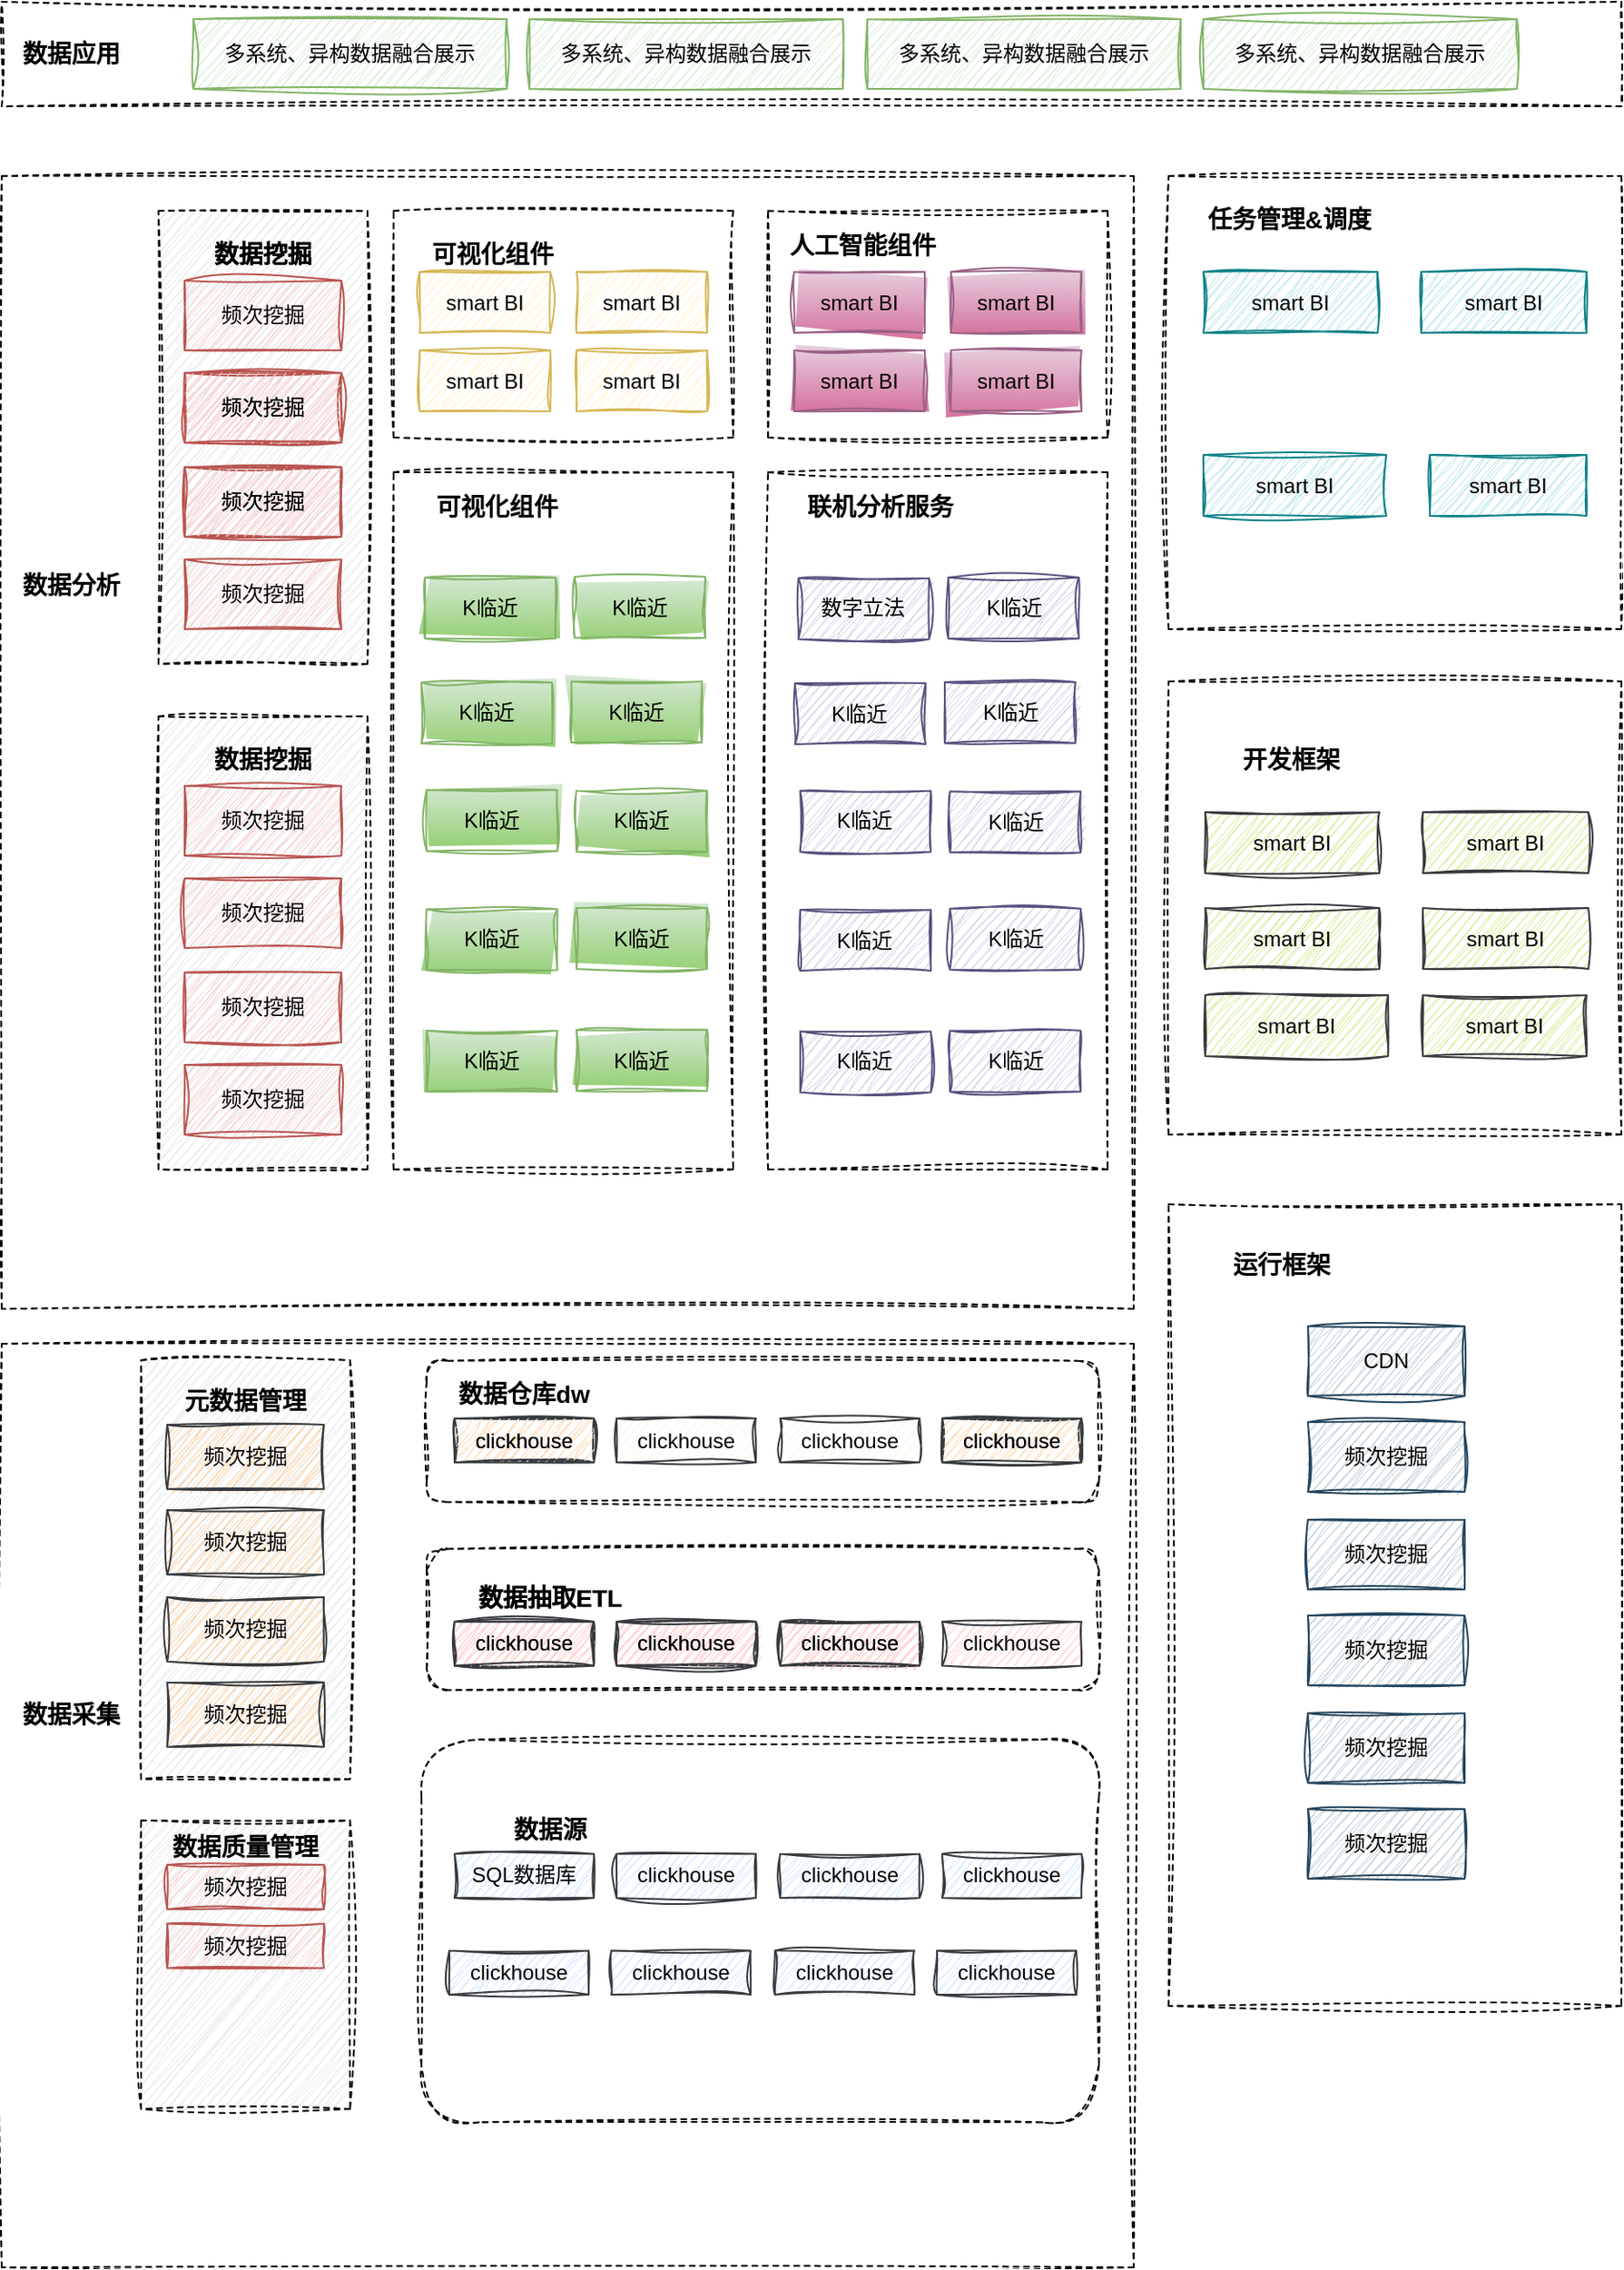 <mxfile version="21.0.10" type="github"><diagram name="第 1 页" id="0nLptGUQ3G4DLpS3KGBU"><mxGraphModel dx="1687" dy="939" grid="1" gridSize="10" guides="1" tooltips="1" connect="1" arrows="1" fold="1" page="1" pageScale="1" pageWidth="2500" pageHeight="1600" math="0" shadow="0"><root><mxCell id="0"/><mxCell id="1" parent="0"/><mxCell id="zA3V_fpX24bY4qq1igEX-35" value="" style="whiteSpace=wrap;html=1;aspect=fixed;dashed=1;container=1;sketch=1;curveFitting=1;jiggle=2;movable=1;resizable=1;rotatable=1;deletable=1;editable=1;locked=0;connectable=1;" vertex="1" parent="1"><mxGeometry x="890" y="480" width="260" height="260" as="geometry"/></mxCell><mxCell id="zA3V_fpX24bY4qq1igEX-409" value="smart BI" style="rounded=0;whiteSpace=wrap;html=1;fillColor=#cdeb8b;strokeColor=#36393d;sketch=1;curveFitting=1;jiggle=2;movable=1;resizable=1;rotatable=1;deletable=1;editable=1;locked=0;connectable=1;" vertex="1" parent="zA3V_fpX24bY4qq1igEX-35"><mxGeometry x="21.03" y="75" width="100" height="35" as="geometry"/></mxCell><mxCell id="zA3V_fpX24bY4qq1igEX-410" value="smart BI" style="rounded=0;whiteSpace=wrap;html=1;fillColor=#cdeb8b;strokeColor=#36393d;sketch=1;curveFitting=1;jiggle=2;movable=1;resizable=1;rotatable=1;deletable=1;editable=1;locked=0;connectable=1;" vertex="1" parent="zA3V_fpX24bY4qq1igEX-35"><mxGeometry x="21.03" y="180" width="105" height="35" as="geometry"/></mxCell><mxCell id="zA3V_fpX24bY4qq1igEX-411" value="smart BI" style="rounded=0;whiteSpace=wrap;html=1;fillColor=#cdeb8b;strokeColor=#36393d;sketch=1;curveFitting=1;jiggle=2;movable=1;resizable=1;rotatable=1;deletable=1;editable=1;locked=0;connectable=1;" vertex="1" parent="zA3V_fpX24bY4qq1igEX-35"><mxGeometry x="146.03" y="180" width="93.97" height="35" as="geometry"/></mxCell><mxCell id="zA3V_fpX24bY4qq1igEX-412" value="smart BI" style="rounded=0;whiteSpace=wrap;html=1;fillColor=#cdeb8b;strokeColor=#36393d;sketch=1;curveFitting=1;jiggle=2;movable=1;resizable=1;rotatable=1;deletable=1;editable=1;locked=0;connectable=1;" vertex="1" parent="zA3V_fpX24bY4qq1igEX-35"><mxGeometry x="146.03" y="75" width="95" height="35" as="geometry"/></mxCell><mxCell id="zA3V_fpX24bY4qq1igEX-413" value="&lt;font style=&quot;font-size: 14px;&quot;&gt;&lt;b&gt;开发框架&lt;br&gt;&lt;/b&gt;&lt;/font&gt;" style="text;html=1;strokeColor=none;fillColor=none;align=center;verticalAlign=middle;whiteSpace=wrap;rounded=0;sketch=1;curveFitting=1;jiggle=2;movable=1;resizable=1;rotatable=1;deletable=1;editable=1;locked=0;connectable=1;" vertex="1" parent="zA3V_fpX24bY4qq1igEX-35"><mxGeometry x="20" y="30" width="101.03" height="30" as="geometry"/></mxCell><mxCell id="zA3V_fpX24bY4qq1igEX-414" value="smart BI" style="rounded=0;whiteSpace=wrap;html=1;fillColor=#cdeb8b;strokeColor=#36393d;sketch=1;curveFitting=1;jiggle=2;movable=1;resizable=1;rotatable=1;deletable=1;editable=1;locked=0;connectable=1;" vertex="1" parent="zA3V_fpX24bY4qq1igEX-35"><mxGeometry x="21.03" y="130" width="100" height="35" as="geometry"/></mxCell><mxCell id="zA3V_fpX24bY4qq1igEX-415" value="smart BI" style="rounded=0;whiteSpace=wrap;html=1;fillColor=#cdeb8b;strokeColor=#36393d;sketch=1;curveFitting=1;jiggle=2;movable=1;resizable=1;rotatable=1;deletable=1;editable=1;locked=0;connectable=1;" vertex="1" parent="zA3V_fpX24bY4qq1igEX-35"><mxGeometry x="146.03" y="130" width="95" height="35" as="geometry"/></mxCell><mxCell id="zA3V_fpX24bY4qq1igEX-36" value="" style="rounded=0;whiteSpace=wrap;html=1;dashed=1;container=1;sketch=1;curveFitting=1;jiggle=2;movable=1;resizable=1;rotatable=1;deletable=1;editable=1;locked=0;connectable=1;" vertex="1" parent="1"><mxGeometry x="890" y="780" width="260" height="460" as="geometry"/></mxCell><mxCell id="zA3V_fpX24bY4qq1igEX-483" value="&lt;font style=&quot;font-size: 14px;&quot;&gt;&lt;b&gt;运行框架&lt;br&gt;&lt;/b&gt;&lt;/font&gt;" style="text;html=1;strokeColor=none;fillColor=none;align=center;verticalAlign=middle;whiteSpace=wrap;rounded=0;sketch=1;curveFitting=1;jiggle=2;movable=1;resizable=1;rotatable=1;deletable=1;editable=1;locked=0;connectable=1;" vertex="1" parent="zA3V_fpX24bY4qq1igEX-36"><mxGeometry x="35" y="20" width="60" height="30" as="geometry"/></mxCell><mxCell id="zA3V_fpX24bY4qq1igEX-482" value="频次挖掘" style="rounded=0;whiteSpace=wrap;html=1;fillColor=#bac8d3;strokeColor=#23445d;imageAlign=center;sketch=1;curveFitting=1;jiggle=2;movable=1;resizable=1;rotatable=1;deletable=1;editable=1;locked=0;connectable=1;" vertex="1" parent="zA3V_fpX24bY4qq1igEX-36"><mxGeometry x="80" y="236" width="90" height="40" as="geometry"/></mxCell><mxCell id="zA3V_fpX24bY4qq1igEX-484" value="频次挖掘" style="rounded=0;whiteSpace=wrap;html=1;fillColor=#bac8d3;strokeColor=#23445d;imageAlign=center;sketch=1;curveFitting=1;jiggle=2;movable=1;resizable=1;rotatable=1;deletable=1;editable=1;locked=0;connectable=1;" vertex="1" parent="zA3V_fpX24bY4qq1igEX-36"><mxGeometry x="80" y="292" width="90" height="40" as="geometry"/></mxCell><mxCell id="zA3V_fpX24bY4qq1igEX-485" value="频次挖掘" style="rounded=0;whiteSpace=wrap;html=1;fillColor=#bac8d3;strokeColor=#23445d;imageAlign=center;sketch=1;curveFitting=1;jiggle=2;movable=1;resizable=1;rotatable=1;deletable=1;editable=1;locked=0;connectable=1;" vertex="1" parent="zA3V_fpX24bY4qq1igEX-36"><mxGeometry x="80" y="347" width="90" height="40" as="geometry"/></mxCell><mxCell id="zA3V_fpX24bY4qq1igEX-486" value="CDN" style="rounded=0;whiteSpace=wrap;html=1;fillColor=#bac8d3;strokeColor=#23445d;imageAlign=center;sketch=1;curveFitting=1;jiggle=2;movable=1;resizable=1;rotatable=1;deletable=1;editable=1;locked=0;connectable=1;" vertex="1" parent="zA3V_fpX24bY4qq1igEX-36"><mxGeometry x="80" y="70" width="90" height="40" as="geometry"/></mxCell><mxCell id="zA3V_fpX24bY4qq1igEX-487" value="频次挖掘" style="rounded=0;whiteSpace=wrap;html=1;fillColor=#bac8d3;strokeColor=#23445d;imageAlign=center;sketch=1;curveFitting=1;jiggle=2;movable=1;resizable=1;rotatable=1;deletable=1;editable=1;locked=0;connectable=1;" vertex="1" parent="zA3V_fpX24bY4qq1igEX-36"><mxGeometry x="80" y="125" width="90" height="40" as="geometry"/></mxCell><mxCell id="zA3V_fpX24bY4qq1igEX-488" value="频次挖掘" style="rounded=0;whiteSpace=wrap;html=1;fillColor=#bac8d3;strokeColor=#23445d;imageAlign=center;sketch=1;curveFitting=1;jiggle=2;movable=1;resizable=1;rotatable=1;deletable=1;editable=1;locked=0;connectable=1;" vertex="1" parent="zA3V_fpX24bY4qq1igEX-36"><mxGeometry x="80" y="181" width="90" height="40" as="geometry"/></mxCell><mxCell id="zA3V_fpX24bY4qq1igEX-38" value="" style="rounded=0;whiteSpace=wrap;html=1;dashed=1;container=1;sketch=1;curveFitting=1;jiggle=2;movable=1;resizable=1;rotatable=1;deletable=1;editable=1;locked=0;connectable=1;" vertex="1" parent="1"><mxGeometry x="220" y="860" width="650" height="530" as="geometry"/></mxCell><mxCell id="zA3V_fpX24bY4qq1igEX-416" value="&lt;font style=&quot;font-size: 14px;&quot;&gt;&lt;b&gt;数据采集&lt;/b&gt;&lt;/font&gt;" style="text;html=1;strokeColor=none;fillColor=none;align=center;verticalAlign=middle;whiteSpace=wrap;rounded=0;sketch=1;curveFitting=1;jiggle=2;movable=1;resizable=1;rotatable=1;deletable=1;editable=1;locked=0;connectable=1;" vertex="1" parent="zA3V_fpX24bY4qq1igEX-38"><mxGeometry x="10" y="198.75" width="60" height="28.393" as="geometry"/></mxCell><mxCell id="zA3V_fpX24bY4qq1igEX-417" value="" style="group;dashed=1;fillColor=#E6E6E6;strokeColor=default;sketch=1;curveFitting=1;jiggle=2;movable=1;resizable=1;rotatable=1;deletable=1;editable=1;locked=0;connectable=1;" vertex="1" connectable="0" parent="zA3V_fpX24bY4qq1igEX-38"><mxGeometry x="80" y="9.464" width="120" height="240.393" as="geometry"/></mxCell><mxCell id="zA3V_fpX24bY4qq1igEX-418" value="&lt;font style=&quot;font-size: 14px;&quot;&gt;&lt;b&gt;元数据管理&lt;br&gt;&lt;/b&gt;&lt;/font&gt;" style="text;html=1;strokeColor=none;fillColor=none;align=center;verticalAlign=middle;whiteSpace=wrap;rounded=0;sketch=1;curveFitting=1;jiggle=2;movable=1;resizable=1;rotatable=1;deletable=1;editable=1;locked=0;connectable=1;" vertex="1" parent="zA3V_fpX24bY4qq1igEX-417"><mxGeometry x="20" y="9.252" width="80" height="27.734" as="geometry"/></mxCell><mxCell id="zA3V_fpX24bY4qq1igEX-419" value="频次挖掘" style="rounded=0;whiteSpace=wrap;html=1;fillColor=#ffcc99;strokeColor=#36393d;sketch=1;curveFitting=1;jiggle=2;movable=1;resizable=1;rotatable=1;deletable=1;editable=1;locked=0;connectable=1;" vertex="1" parent="zA3V_fpX24bY4qq1igEX-417"><mxGeometry x="15" y="36.984" width="90" height="36.984" as="geometry"/></mxCell><mxCell id="zA3V_fpX24bY4qq1igEX-420" value="频次挖掘" style="rounded=0;whiteSpace=wrap;html=1;fillColor=#ffcc99;strokeColor=#36393d;sketch=1;curveFitting=1;jiggle=2;movable=1;resizable=1;rotatable=1;deletable=1;editable=1;locked=0;connectable=1;" vertex="1" parent="zA3V_fpX24bY4qq1igEX-417"><mxGeometry x="15" y="135.914" width="90" height="36.984" as="geometry"/></mxCell><mxCell id="zA3V_fpX24bY4qq1igEX-421" value="频次挖掘" style="rounded=0;whiteSpace=wrap;html=1;fillColor=#ffcc99;strokeColor=#36393d;sketch=1;curveFitting=1;jiggle=2;movable=1;resizable=1;rotatable=1;deletable=1;editable=1;locked=0;connectable=1;" vertex="1" parent="zA3V_fpX24bY4qq1igEX-417"><mxGeometry x="15" y="85.987" width="90" height="36.984" as="geometry"/></mxCell><mxCell id="zA3V_fpX24bY4qq1igEX-422" value="频次挖掘" style="rounded=0;whiteSpace=wrap;html=1;fillColor=#ffcc99;strokeColor=#36393d;sketch=1;curveFitting=1;jiggle=2;movable=1;resizable=1;rotatable=1;deletable=1;editable=1;locked=0;connectable=1;" vertex="1" parent="zA3V_fpX24bY4qq1igEX-417"><mxGeometry x="15" y="184.918" width="90" height="36.984" as="geometry"/></mxCell><mxCell id="zA3V_fpX24bY4qq1igEX-423" value="" style="group;dashed=1;fillColor=#E6E6E6;strokeColor=default;sketch=1;curveFitting=1;jiggle=2;movable=1;resizable=1;rotatable=1;deletable=1;editable=1;locked=0;connectable=1;" vertex="1" connectable="0" parent="zA3V_fpX24bY4qq1igEX-38"><mxGeometry x="80" y="273.548" width="120" height="165.595" as="geometry"/></mxCell><mxCell id="zA3V_fpX24bY4qq1igEX-424" value="&lt;font style=&quot;font-size: 14px;&quot;&gt;&lt;b&gt;数据质量管理&lt;br&gt;&lt;/b&gt;&lt;/font&gt;" style="text;html=1;strokeColor=none;fillColor=none;align=center;verticalAlign=middle;whiteSpace=wrap;rounded=0;sketch=1;curveFitting=1;jiggle=2;movable=1;resizable=1;rotatable=1;deletable=1;editable=1;locked=0;connectable=1;" vertex="1" parent="zA3V_fpX24bY4qq1igEX-423"><mxGeometry x="15" y="6.369" width="90" height="19.107" as="geometry"/></mxCell><mxCell id="zA3V_fpX24bY4qq1igEX-425" value="频次挖掘" style="rounded=0;whiteSpace=wrap;html=1;fillColor=#f8cecc;strokeColor=#b85450;sketch=1;curveFitting=1;jiggle=2;movable=1;resizable=1;rotatable=1;deletable=1;editable=1;locked=0;connectable=1;" vertex="1" parent="zA3V_fpX24bY4qq1igEX-423"><mxGeometry x="15" y="25.476" width="90" height="25.476" as="geometry"/></mxCell><mxCell id="zA3V_fpX24bY4qq1igEX-427" value="频次挖掘" style="rounded=0;whiteSpace=wrap;html=1;fillColor=#f8cecc;strokeColor=#b85450;sketch=1;curveFitting=1;jiggle=2;movable=1;resizable=1;rotatable=1;deletable=1;editable=1;locked=0;connectable=1;" vertex="1" parent="zA3V_fpX24bY4qq1igEX-423"><mxGeometry x="15" y="59.232" width="90" height="25.476" as="geometry"/></mxCell><mxCell id="zA3V_fpX24bY4qq1igEX-429" value="" style="rounded=1;whiteSpace=wrap;html=1;dashed=1;sketch=1;curveFitting=1;jiggle=2;movable=1;resizable=1;rotatable=1;deletable=1;editable=1;locked=0;connectable=1;" vertex="1" parent="zA3V_fpX24bY4qq1igEX-38"><mxGeometry x="244" y="9.843" width="386" height="81.014" as="geometry"/></mxCell><mxCell id="zA3V_fpX24bY4qq1igEX-450" value="&lt;font style=&quot;font-size: 14px;&quot;&gt;&lt;b&gt;数据仓库dw&lt;br&gt;&lt;/b&gt;&lt;/font&gt;" style="text;html=1;strokeColor=none;fillColor=none;align=center;verticalAlign=middle;whiteSpace=wrap;rounded=0;sketch=1;curveFitting=1;jiggle=2;movable=1;resizable=1;rotatable=1;deletable=1;editable=1;locked=0;connectable=1;" vertex="1" parent="zA3V_fpX24bY4qq1igEX-38"><mxGeometry x="260" y="15.143" width="80" height="27.734" as="geometry"/></mxCell><mxCell id="zA3V_fpX24bY4qq1igEX-451" value="clickhouse" style="rounded=0;whiteSpace=wrap;html=1;fillColor=#ffcc99;strokeColor=#36393d;sketch=1;curveFitting=1;jiggle=2;movable=1;resizable=1;rotatable=1;deletable=1;editable=1;locked=0;connectable=1;" vertex="1" parent="zA3V_fpX24bY4qq1igEX-38"><mxGeometry x="260" y="42.877" width="80" height="25.266" as="geometry"/></mxCell><mxCell id="zA3V_fpX24bY4qq1igEX-454" value="clickhouse" style="rounded=0;whiteSpace=wrap;html=1;fillColor=#f9f7ed;strokeColor=#36393d;sketch=1;curveFitting=1;jiggle=2;movable=1;resizable=1;rotatable=1;deletable=1;editable=1;locked=0;connectable=1;" vertex="1" parent="zA3V_fpX24bY4qq1igEX-38"><mxGeometry x="353" y="42.877" width="80" height="25.266" as="geometry"/></mxCell><mxCell id="zA3V_fpX24bY4qq1igEX-455" value="clickhouse" style="rounded=0;whiteSpace=wrap;html=1;fillColor=#f9f7ed;strokeColor=#36393d;sketch=1;curveFitting=1;jiggle=2;movable=1;resizable=1;rotatable=1;deletable=1;editable=1;locked=0;connectable=1;" vertex="1" parent="zA3V_fpX24bY4qq1igEX-38"><mxGeometry x="447" y="42.877" width="80" height="25.266" as="geometry"/></mxCell><mxCell id="zA3V_fpX24bY4qq1igEX-456" value="clickhouse" style="rounded=0;whiteSpace=wrap;html=1;fillColor=#ffcc99;strokeColor=#36393d;sketch=1;curveFitting=1;jiggle=2;movable=1;resizable=1;rotatable=1;deletable=1;editable=1;locked=0;connectable=1;" vertex="1" parent="zA3V_fpX24bY4qq1igEX-38"><mxGeometry x="540" y="42.877" width="80" height="25.266" as="geometry"/></mxCell><mxCell id="zA3V_fpX24bY4qq1igEX-457" value="clickhouse" style="rounded=0;whiteSpace=wrap;html=1;fillColor=#f9f7ed;strokeColor=#36393d;sketch=1;curveFitting=1;jiggle=2;movable=1;resizable=1;rotatable=1;deletable=1;editable=1;locked=0;connectable=1;" vertex="1" parent="zA3V_fpX24bY4qq1igEX-38"><mxGeometry x="540" y="42.877" width="80" height="25.266" as="geometry"/></mxCell><mxCell id="zA3V_fpX24bY4qq1igEX-458" value="clickhouse" style="rounded=0;whiteSpace=wrap;html=1;fillColor=#f9f7ed;strokeColor=#36393d;sketch=1;curveFitting=1;jiggle=2;movable=1;resizable=1;rotatable=1;deletable=1;editable=1;locked=0;connectable=1;" vertex="1" parent="zA3V_fpX24bY4qq1igEX-38"><mxGeometry x="260" y="42.877" width="80" height="25.266" as="geometry"/></mxCell><mxCell id="zA3V_fpX24bY4qq1igEX-459" value="" style="rounded=1;whiteSpace=wrap;html=1;dashed=1;sketch=1;curveFitting=1;jiggle=2;movable=1;resizable=1;rotatable=1;deletable=1;editable=1;locked=0;connectable=1;" vertex="1" parent="zA3V_fpX24bY4qq1igEX-38"><mxGeometry x="244" y="117.736" width="386" height="81.014" as="geometry"/></mxCell><mxCell id="zA3V_fpX24bY4qq1igEX-460" value="&lt;font style=&quot;font-size: 14px;&quot;&gt;&lt;b&gt;数据抽取ETL&lt;br&gt;&lt;/b&gt;&lt;/font&gt;" style="text;html=1;strokeColor=none;fillColor=none;align=center;verticalAlign=middle;whiteSpace=wrap;rounded=0;sketch=1;curveFitting=1;jiggle=2;movable=1;resizable=1;rotatable=1;deletable=1;editable=1;locked=0;connectable=1;" vertex="1" parent="zA3V_fpX24bY4qq1igEX-38"><mxGeometry x="260" y="131.743" width="110" height="27.734" as="geometry"/></mxCell><mxCell id="zA3V_fpX24bY4qq1igEX-461" value="clickhouse" style="rounded=0;whiteSpace=wrap;html=1;fillColor=#ffcccc;strokeColor=#36393d;sketch=1;curveFitting=1;jiggle=2;movable=1;resizable=1;rotatable=1;deletable=1;editable=1;locked=0;connectable=1;" vertex="1" parent="zA3V_fpX24bY4qq1igEX-38"><mxGeometry x="353" y="159.477" width="80" height="25.266" as="geometry"/></mxCell><mxCell id="zA3V_fpX24bY4qq1igEX-462" value="clickhouse" style="rounded=0;whiteSpace=wrap;html=1;fillColor=#ffcccc;strokeColor=#36393d;sketch=1;curveFitting=1;jiggle=2;movable=1;resizable=1;rotatable=1;deletable=1;editable=1;locked=0;connectable=1;" vertex="1" parent="zA3V_fpX24bY4qq1igEX-38"><mxGeometry x="260" y="159.477" width="80" height="25.266" as="geometry"/></mxCell><mxCell id="zA3V_fpX24bY4qq1igEX-463" value="clickhouse" style="rounded=0;whiteSpace=wrap;html=1;fillColor=#ffcccc;strokeColor=#36393d;sketch=1;curveFitting=1;jiggle=2;movable=1;resizable=1;rotatable=1;deletable=1;editable=1;locked=0;connectable=1;" vertex="1" parent="zA3V_fpX24bY4qq1igEX-38"><mxGeometry x="447" y="159.477" width="80" height="25.266" as="geometry"/></mxCell><mxCell id="zA3V_fpX24bY4qq1igEX-464" value="clickhouse" style="rounded=0;whiteSpace=wrap;html=1;fillColor=#ffcccc;strokeColor=#36393d;sketch=1;curveFitting=1;jiggle=2;movable=1;resizable=1;rotatable=1;deletable=1;editable=1;locked=0;connectable=1;" vertex="1" parent="zA3V_fpX24bY4qq1igEX-38"><mxGeometry x="540" y="159.477" width="80" height="25.266" as="geometry"/></mxCell><mxCell id="zA3V_fpX24bY4qq1igEX-465" value="" style="rounded=1;whiteSpace=wrap;html=1;dashed=1;sketch=1;curveFitting=1;jiggle=2;movable=1;resizable=1;rotatable=1;deletable=1;editable=1;locked=0;connectable=1;" vertex="1" parent="zA3V_fpX24bY4qq1igEX-38"><mxGeometry x="241" y="227.143" width="389" height="219.571" as="geometry"/></mxCell><mxCell id="zA3V_fpX24bY4qq1igEX-466" value="&lt;font style=&quot;font-size: 14px;&quot;&gt;&lt;b&gt;数据抽取ETL&lt;br&gt;&lt;/b&gt;&lt;/font&gt;" style="text;html=1;strokeColor=none;fillColor=none;align=center;verticalAlign=middle;whiteSpace=wrap;rounded=0;sketch=1;curveFitting=1;jiggle=2;movable=1;resizable=1;rotatable=1;deletable=1;editable=1;locked=0;connectable=1;" vertex="1" parent="zA3V_fpX24bY4qq1igEX-38"><mxGeometry x="260" y="131.743" width="110" height="27.734" as="geometry"/></mxCell><mxCell id="zA3V_fpX24bY4qq1igEX-467" value="clickhouse" style="rounded=0;whiteSpace=wrap;html=1;fillColor=#ffcccc;strokeColor=#36393d;sketch=1;curveFitting=1;jiggle=2;movable=1;resizable=1;rotatable=1;deletable=1;editable=1;locked=0;connectable=1;" vertex="1" parent="zA3V_fpX24bY4qq1igEX-38"><mxGeometry x="260" y="159.477" width="80" height="25.266" as="geometry"/></mxCell><mxCell id="zA3V_fpX24bY4qq1igEX-468" value="clickhouse" style="rounded=0;whiteSpace=wrap;html=1;fillColor=#ffcccc;strokeColor=#36393d;sketch=1;curveFitting=1;jiggle=2;movable=1;resizable=1;rotatable=1;deletable=1;editable=1;locked=0;connectable=1;" vertex="1" parent="zA3V_fpX24bY4qq1igEX-38"><mxGeometry x="353" y="159.477" width="80" height="25.266" as="geometry"/></mxCell><mxCell id="zA3V_fpX24bY4qq1igEX-469" value="clickhouse" style="rounded=0;whiteSpace=wrap;html=1;fillColor=#ffcccc;strokeColor=#36393d;sketch=1;curveFitting=1;jiggle=2;movable=1;resizable=1;rotatable=1;deletable=1;editable=1;locked=0;connectable=1;" vertex="1" parent="zA3V_fpX24bY4qq1igEX-38"><mxGeometry x="447" y="159.477" width="80" height="25.266" as="geometry"/></mxCell><mxCell id="zA3V_fpX24bY4qq1igEX-470" value="clickhouse" style="rounded=0;whiteSpace=wrap;html=1;fillColor=#cce5ff;strokeColor=#36393d;sketch=1;curveFitting=1;jiggle=2;movable=1;resizable=1;rotatable=1;deletable=1;editable=1;locked=0;connectable=1;" vertex="1" parent="zA3V_fpX24bY4qq1igEX-38"><mxGeometry x="540" y="292.734" width="80" height="25.266" as="geometry"/></mxCell><mxCell id="zA3V_fpX24bY4qq1igEX-471" value="clickhouse" style="rounded=0;whiteSpace=wrap;html=1;fillColor=#cce5ff;strokeColor=#36393d;sketch=1;curveFitting=1;jiggle=2;movable=1;resizable=1;rotatable=1;deletable=1;editable=1;locked=0;connectable=1;" vertex="1" parent="zA3V_fpX24bY4qq1igEX-38"><mxGeometry x="447" y="292.734" width="80" height="25.266" as="geometry"/></mxCell><mxCell id="zA3V_fpX24bY4qq1igEX-472" value="clickhouse" style="rounded=0;whiteSpace=wrap;html=1;fillColor=#cce5ff;strokeColor=#36393d;sketch=1;curveFitting=1;jiggle=2;movable=1;resizable=1;rotatable=1;deletable=1;editable=1;locked=0;connectable=1;" vertex="1" parent="zA3V_fpX24bY4qq1igEX-38"><mxGeometry x="353" y="292.734" width="80" height="25.266" as="geometry"/></mxCell><mxCell id="zA3V_fpX24bY4qq1igEX-473" value="SQL数据库" style="rounded=0;whiteSpace=wrap;html=1;fillColor=#cce5ff;strokeColor=#36393d;sketch=1;curveFitting=1;jiggle=2;movable=1;resizable=1;rotatable=1;deletable=1;editable=1;locked=0;connectable=1;" vertex="1" parent="zA3V_fpX24bY4qq1igEX-38"><mxGeometry x="260" y="292.734" width="80" height="25.266" as="geometry"/></mxCell><mxCell id="zA3V_fpX24bY4qq1igEX-474" value="&lt;font style=&quot;font-size: 14px;&quot;&gt;&lt;b&gt;数据源&lt;br&gt;&lt;/b&gt;&lt;/font&gt;" style="text;html=1;strokeColor=none;fillColor=none;align=center;verticalAlign=middle;whiteSpace=wrap;rounded=0;sketch=1;curveFitting=1;jiggle=2;movable=1;resizable=1;rotatable=1;deletable=1;editable=1;locked=0;connectable=1;" vertex="1" parent="zA3V_fpX24bY4qq1igEX-38"><mxGeometry x="260" y="265" width="110" height="27.734" as="geometry"/></mxCell><mxCell id="zA3V_fpX24bY4qq1igEX-475" value="clickhouse" style="rounded=0;whiteSpace=wrap;html=1;fillColor=#cce5ff;strokeColor=#36393d;sketch=1;curveFitting=1;jiggle=2;movable=1;resizable=1;rotatable=1;deletable=1;editable=1;locked=0;connectable=1;" vertex="1" parent="zA3V_fpX24bY4qq1igEX-38"><mxGeometry x="257" y="348.286" width="80" height="25.266" as="geometry"/></mxCell><mxCell id="zA3V_fpX24bY4qq1igEX-476" value="clickhouse" style="rounded=0;whiteSpace=wrap;html=1;fillColor=#cce5ff;strokeColor=#36393d;sketch=1;curveFitting=1;jiggle=2;movable=1;resizable=1;rotatable=1;deletable=1;editable=1;locked=0;connectable=1;" vertex="1" parent="zA3V_fpX24bY4qq1igEX-38"><mxGeometry x="350" y="348.286" width="80" height="25.266" as="geometry"/></mxCell><mxCell id="zA3V_fpX24bY4qq1igEX-477" value="clickhouse" style="rounded=0;whiteSpace=wrap;html=1;fillColor=#cce5ff;strokeColor=#36393d;sketch=1;curveFitting=1;jiggle=2;movable=1;resizable=1;rotatable=1;deletable=1;editable=1;locked=0;connectable=1;" vertex="1" parent="zA3V_fpX24bY4qq1igEX-38"><mxGeometry x="444" y="348.286" width="80" height="25.266" as="geometry"/></mxCell><mxCell id="zA3V_fpX24bY4qq1igEX-478" value="clickhouse" style="rounded=0;whiteSpace=wrap;html=1;fillColor=#cce5ff;strokeColor=#36393d;sketch=1;curveFitting=1;jiggle=2;movable=1;resizable=1;rotatable=1;deletable=1;editable=1;locked=0;connectable=1;" vertex="1" parent="zA3V_fpX24bY4qq1igEX-38"><mxGeometry x="537" y="348.286" width="80" height="25.266" as="geometry"/></mxCell><mxCell id="zA3V_fpX24bY4qq1igEX-39" value="" style="rounded=0;whiteSpace=wrap;html=1;dashed=1;container=1;sketch=1;curveFitting=1;jiggle=2;movable=1;resizable=1;rotatable=1;deletable=1;editable=1;locked=0;connectable=1;" vertex="1" parent="1"><mxGeometry x="220" y="90" width="930" height="60" as="geometry"><mxRectangle x="220" y="90" width="930" height="60" as="alternateBounds"/></mxGeometry></mxCell><mxCell id="zA3V_fpX24bY4qq1igEX-46" value="&lt;font style=&quot;font-size: 14px;&quot;&gt;&lt;b&gt;数据应用&lt;/b&gt;&lt;/font&gt;" style="text;html=1;strokeColor=none;fillColor=none;align=center;verticalAlign=middle;whiteSpace=wrap;rounded=0;sketch=1;curveFitting=1;jiggle=2;movable=1;resizable=1;rotatable=1;deletable=1;editable=1;locked=0;connectable=1;" vertex="1" parent="zA3V_fpX24bY4qq1igEX-39"><mxGeometry x="10" y="15" width="60" height="30" as="geometry"/></mxCell><mxCell id="zA3V_fpX24bY4qq1igEX-47" value="多系统、异构数据融合展示" style="rounded=0;whiteSpace=wrap;html=1;fillColor=#d5e8d4;strokeColor=#82b366;sketch=1;curveFitting=1;jiggle=2;movable=1;resizable=1;rotatable=1;deletable=1;editable=1;locked=0;connectable=1;" vertex="1" parent="zA3V_fpX24bY4qq1igEX-39"><mxGeometry x="110" y="10" width="180" height="40" as="geometry"/></mxCell><mxCell id="zA3V_fpX24bY4qq1igEX-48" value="多系统、异构数据融合展示" style="rounded=0;whiteSpace=wrap;html=1;fillColor=#d5e8d4;strokeColor=#82b366;sketch=1;curveFitting=1;jiggle=2;movable=1;resizable=1;rotatable=1;deletable=1;editable=1;locked=0;connectable=1;" vertex="1" parent="zA3V_fpX24bY4qq1igEX-39"><mxGeometry x="303" y="10" width="180" height="40" as="geometry"/></mxCell><mxCell id="zA3V_fpX24bY4qq1igEX-49" value="多系统、异构数据融合展示" style="rounded=0;whiteSpace=wrap;html=1;fillColor=#d5e8d4;strokeColor=#82b366;sketch=1;curveFitting=1;jiggle=2;movable=1;resizable=1;rotatable=1;deletable=1;editable=1;locked=0;connectable=1;" vertex="1" parent="zA3V_fpX24bY4qq1igEX-39"><mxGeometry x="497" y="10" width="180" height="40" as="geometry"/></mxCell><mxCell id="zA3V_fpX24bY4qq1igEX-50" value="多系统、异构数据融合展示" style="rounded=0;whiteSpace=wrap;html=1;fillColor=#d5e8d4;strokeColor=#82b366;sketch=1;curveFitting=1;jiggle=2;movable=1;resizable=1;rotatable=1;deletable=1;editable=1;locked=0;connectable=1;" vertex="1" parent="zA3V_fpX24bY4qq1igEX-39"><mxGeometry x="690" y="10" width="180" height="40" as="geometry"/></mxCell><mxCell id="zA3V_fpX24bY4qq1igEX-343" value="" style="whiteSpace=wrap;html=1;aspect=fixed;dashed=1;container=1;sketch=1;curveFitting=1;jiggle=2;movable=1;resizable=1;rotatable=1;deletable=1;editable=1;locked=0;connectable=1;" vertex="1" parent="1"><mxGeometry x="220" y="190" width="650" height="650" as="geometry"><mxRectangle x="220" y="190" width="50" height="40" as="alternateBounds"/></mxGeometry></mxCell><mxCell id="zA3V_fpX24bY4qq1igEX-344" value="&lt;font style=&quot;font-size: 14px;&quot;&gt;&lt;b&gt;数据分析&lt;/b&gt;&lt;/font&gt;" style="text;html=1;strokeColor=none;fillColor=none;align=center;verticalAlign=middle;whiteSpace=wrap;rounded=0;sketch=1;curveFitting=1;jiggle=2;movable=1;resizable=1;rotatable=1;deletable=1;editable=1;locked=0;connectable=1;" vertex="1" parent="zA3V_fpX24bY4qq1igEX-343"><mxGeometry x="10" y="220" width="60" height="30" as="geometry"/></mxCell><mxCell id="zA3V_fpX24bY4qq1igEX-345" value="" style="group;dashed=1;fillColor=#E6E6E6;strokeColor=default;sketch=1;curveFitting=1;jiggle=2;movable=1;resizable=1;rotatable=1;deletable=1;editable=1;locked=0;connectable=1;" vertex="1" connectable="0" parent="zA3V_fpX24bY4qq1igEX-343"><mxGeometry x="90" y="20" width="120" height="260" as="geometry"/></mxCell><mxCell id="zA3V_fpX24bY4qq1igEX-346" value="&lt;font style=&quot;font-size: 14px;&quot;&gt;&lt;b&gt;数据挖掘&lt;br&gt;&lt;/b&gt;&lt;/font&gt;" style="text;html=1;strokeColor=none;fillColor=none;align=center;verticalAlign=middle;whiteSpace=wrap;rounded=0;sketch=1;curveFitting=1;jiggle=2;movable=1;resizable=1;rotatable=1;deletable=1;editable=1;locked=0;connectable=1;" vertex="1" parent="zA3V_fpX24bY4qq1igEX-345"><mxGeometry x="30" y="10" width="60" height="30" as="geometry"/></mxCell><mxCell id="zA3V_fpX24bY4qq1igEX-347" value="频次挖掘" style="rounded=0;whiteSpace=wrap;html=1;fillColor=#f8cecc;strokeColor=#b85450;sketch=1;curveFitting=1;jiggle=2;movable=1;resizable=1;rotatable=1;deletable=1;editable=1;locked=0;connectable=1;" vertex="1" parent="zA3V_fpX24bY4qq1igEX-345"><mxGeometry x="15" y="40" width="90" height="40" as="geometry"/></mxCell><mxCell id="zA3V_fpX24bY4qq1igEX-348" value="频次挖掘" style="rounded=0;whiteSpace=wrap;html=1;fillColor=#f8cecc;strokeColor=#b85450;sketch=1;curveFitting=1;jiggle=2;movable=1;resizable=1;rotatable=1;deletable=1;editable=1;locked=0;connectable=1;" vertex="1" parent="zA3V_fpX24bY4qq1igEX-345"><mxGeometry x="15" y="147" width="90" height="40" as="geometry"/></mxCell><mxCell id="zA3V_fpX24bY4qq1igEX-349" value="频次挖掘" style="rounded=0;whiteSpace=wrap;html=1;fillColor=#f8cecc;strokeColor=#b85450;sketch=1;curveFitting=1;jiggle=2;movable=1;resizable=1;rotatable=1;deletable=1;editable=1;locked=0;connectable=1;" vertex="1" parent="zA3V_fpX24bY4qq1igEX-345"><mxGeometry x="15" y="93" width="90" height="40" as="geometry"/></mxCell><mxCell id="zA3V_fpX24bY4qq1igEX-350" value="频次挖掘" style="rounded=0;whiteSpace=wrap;html=1;fillColor=#f8cecc;strokeColor=#b85450;sketch=1;curveFitting=1;jiggle=2;movable=1;resizable=1;rotatable=1;deletable=1;editable=1;locked=0;connectable=1;" vertex="1" parent="zA3V_fpX24bY4qq1igEX-345"><mxGeometry x="15" y="200" width="90" height="40" as="geometry"/></mxCell><mxCell id="zA3V_fpX24bY4qq1igEX-479" value="频次挖掘" style="rounded=0;whiteSpace=wrap;html=1;fillColor=#f8cecc;strokeColor=#b85450;sketch=1;curveFitting=1;jiggle=2;movable=1;resizable=1;rotatable=1;deletable=1;editable=1;locked=0;connectable=1;" vertex="1" parent="zA3V_fpX24bY4qq1igEX-345"><mxGeometry x="15" y="93" width="90" height="40" as="geometry"/></mxCell><mxCell id="zA3V_fpX24bY4qq1igEX-480" value="&lt;font style=&quot;font-size: 14px;&quot;&gt;&lt;b&gt;数据挖掘&lt;br&gt;&lt;/b&gt;&lt;/font&gt;" style="text;html=1;strokeColor=none;fillColor=none;align=center;verticalAlign=middle;whiteSpace=wrap;rounded=0;sketch=1;curveFitting=1;jiggle=2;movable=1;resizable=1;rotatable=1;deletable=1;editable=1;locked=0;connectable=1;" vertex="1" parent="zA3V_fpX24bY4qq1igEX-345"><mxGeometry x="30" y="10" width="60" height="30" as="geometry"/></mxCell><mxCell id="zA3V_fpX24bY4qq1igEX-481" value="频次挖掘" style="rounded=0;whiteSpace=wrap;html=1;fillColor=#f8cecc;strokeColor=#b85450;sketch=1;curveFitting=1;jiggle=2;movable=1;resizable=1;rotatable=1;deletable=1;editable=1;locked=0;connectable=1;" vertex="1" parent="zA3V_fpX24bY4qq1igEX-345"><mxGeometry x="15" y="147" width="90" height="40" as="geometry"/></mxCell><mxCell id="zA3V_fpX24bY4qq1igEX-351" value="" style="rounded=0;whiteSpace=wrap;html=1;dashed=1;container=1;sketch=1;curveFitting=1;jiggle=2;movable=1;resizable=1;rotatable=1;deletable=1;editable=1;locked=0;connectable=1;" vertex="1" parent="zA3V_fpX24bY4qq1igEX-343"><mxGeometry x="225" y="20" width="195" height="130" as="geometry"/></mxCell><mxCell id="zA3V_fpX24bY4qq1igEX-352" value="&lt;font style=&quot;font-size: 14px;&quot;&gt;&lt;b&gt;可视化组件&lt;br&gt;&lt;/b&gt;&lt;/font&gt;" style="text;html=1;strokeColor=none;fillColor=none;align=center;verticalAlign=middle;whiteSpace=wrap;rounded=0;sketch=1;curveFitting=1;jiggle=2;movable=1;resizable=1;rotatable=1;deletable=1;editable=1;locked=0;connectable=1;" vertex="1" parent="zA3V_fpX24bY4qq1igEX-351"><mxGeometry x="18.973" y="10" width="75.892" height="30" as="geometry"/></mxCell><mxCell id="zA3V_fpX24bY4qq1igEX-353" value="smart BI" style="rounded=0;whiteSpace=wrap;html=1;fillColor=#fff2cc;strokeColor=#d6b656;sketch=1;curveFitting=1;jiggle=2;movable=1;resizable=1;rotatable=1;deletable=1;editable=1;locked=0;connectable=1;" vertex="1" parent="zA3V_fpX24bY4qq1igEX-351"><mxGeometry x="15" y="35" width="75" height="35" as="geometry"/></mxCell><mxCell id="zA3V_fpX24bY4qq1igEX-354" value="smart BI" style="rounded=0;whiteSpace=wrap;html=1;fillColor=#fff2cc;strokeColor=#d6b656;sketch=1;curveFitting=1;jiggle=2;movable=1;resizable=1;rotatable=1;deletable=1;editable=1;locked=0;connectable=1;" vertex="1" parent="zA3V_fpX24bY4qq1igEX-351"><mxGeometry x="105" y="35" width="75" height="35" as="geometry"/></mxCell><mxCell id="zA3V_fpX24bY4qq1igEX-355" value="smart BI" style="rounded=0;whiteSpace=wrap;html=1;fillColor=#fff2cc;strokeColor=#d6b656;sketch=1;curveFitting=1;jiggle=2;movable=1;resizable=1;rotatable=1;deletable=1;editable=1;locked=0;connectable=1;" vertex="1" parent="zA3V_fpX24bY4qq1igEX-351"><mxGeometry x="15" y="80" width="75" height="35" as="geometry"/></mxCell><mxCell id="zA3V_fpX24bY4qq1igEX-356" value="smart BI" style="rounded=0;whiteSpace=wrap;html=1;fillColor=#fff2cc;strokeColor=#d6b656;sketch=1;curveFitting=1;jiggle=2;movable=1;resizable=1;rotatable=1;deletable=1;editable=1;locked=0;connectable=1;" vertex="1" parent="zA3V_fpX24bY4qq1igEX-351"><mxGeometry x="105" y="80" width="75" height="35" as="geometry"/></mxCell><mxCell id="zA3V_fpX24bY4qq1igEX-357" value="" style="group;dashed=1;fillColor=#E6E6E6;strokeColor=default;sketch=1;curveFitting=1;jiggle=2;movable=1;resizable=1;rotatable=1;deletable=1;editable=1;locked=0;connectable=1;" vertex="1" connectable="0" parent="zA3V_fpX24bY4qq1igEX-343"><mxGeometry x="90" y="310" width="120" height="260" as="geometry"/></mxCell><mxCell id="zA3V_fpX24bY4qq1igEX-358" value="&lt;font style=&quot;font-size: 14px;&quot;&gt;&lt;b&gt;数据挖掘&lt;br&gt;&lt;/b&gt;&lt;/font&gt;" style="text;html=1;strokeColor=none;fillColor=none;align=center;verticalAlign=middle;whiteSpace=wrap;rounded=0;sketch=1;curveFitting=1;jiggle=2;movable=1;resizable=1;rotatable=1;deletable=1;editable=1;locked=0;connectable=1;" vertex="1" parent="zA3V_fpX24bY4qq1igEX-357"><mxGeometry x="30" y="10" width="60" height="30" as="geometry"/></mxCell><mxCell id="zA3V_fpX24bY4qq1igEX-359" value="频次挖掘" style="rounded=0;whiteSpace=wrap;html=1;fillColor=#f8cecc;strokeColor=#b85450;sketch=1;curveFitting=1;jiggle=2;movable=1;resizable=1;rotatable=1;deletable=1;editable=1;locked=0;connectable=1;" vertex="1" parent="zA3V_fpX24bY4qq1igEX-357"><mxGeometry x="15" y="40" width="90" height="40" as="geometry"/></mxCell><mxCell id="zA3V_fpX24bY4qq1igEX-360" value="频次挖掘" style="rounded=0;whiteSpace=wrap;html=1;fillColor=#f8cecc;strokeColor=#b85450;sketch=1;curveFitting=1;jiggle=2;movable=1;resizable=1;rotatable=1;deletable=1;editable=1;locked=0;connectable=1;" vertex="1" parent="zA3V_fpX24bY4qq1igEX-357"><mxGeometry x="15" y="147" width="90" height="40" as="geometry"/></mxCell><mxCell id="zA3V_fpX24bY4qq1igEX-361" value="频次挖掘" style="rounded=0;whiteSpace=wrap;html=1;fillColor=#f8cecc;strokeColor=#b85450;sketch=1;curveFitting=1;jiggle=2;movable=1;resizable=1;rotatable=1;deletable=1;editable=1;locked=0;connectable=1;" vertex="1" parent="zA3V_fpX24bY4qq1igEX-357"><mxGeometry x="15" y="93" width="90" height="40" as="geometry"/></mxCell><mxCell id="zA3V_fpX24bY4qq1igEX-362" value="频次挖掘" style="rounded=0;whiteSpace=wrap;html=1;fillColor=#f8cecc;strokeColor=#b85450;sketch=1;curveFitting=1;jiggle=2;movable=1;resizable=1;rotatable=1;deletable=1;editable=1;locked=0;connectable=1;" vertex="1" parent="zA3V_fpX24bY4qq1igEX-357"><mxGeometry x="15" y="200" width="90" height="40" as="geometry"/></mxCell><mxCell id="zA3V_fpX24bY4qq1igEX-363" value="" style="rounded=0;whiteSpace=wrap;html=1;dashed=1;container=1;sketch=1;curveFitting=1;jiggle=2;movable=1;resizable=1;rotatable=1;deletable=1;editable=1;locked=0;connectable=1;" vertex="1" parent="zA3V_fpX24bY4qq1igEX-343"><mxGeometry x="225" y="170" width="195" height="400" as="geometry"/></mxCell><mxCell id="zA3V_fpX24bY4qq1igEX-364" value="&lt;font style=&quot;font-size: 14px;&quot;&gt;&lt;b&gt;可视化组件&lt;br&gt;&lt;/b&gt;&lt;/font&gt;" style="text;html=1;strokeColor=none;fillColor=none;align=center;verticalAlign=middle;whiteSpace=wrap;rounded=0;sketch=1;curveFitting=1;jiggle=2;movable=1;resizable=1;rotatable=1;deletable=1;editable=1;locked=0;connectable=1;" vertex="1" parent="zA3V_fpX24bY4qq1igEX-363"><mxGeometry x="18.97" width="81.03" height="39.23" as="geometry"/></mxCell><mxCell id="zA3V_fpX24bY4qq1igEX-365" value="K临近" style="rounded=0;whiteSpace=wrap;html=1;fillColor=#d5e8d4;strokeColor=#82b366;gradientColor=#97d077;sketch=1;curveFitting=1;jiggle=2;movable=1;resizable=1;rotatable=1;deletable=1;editable=1;locked=0;connectable=1;" vertex="1" parent="zA3V_fpX24bY4qq1igEX-363"><mxGeometry x="17.98" y="60.39" width="75" height="35" as="geometry"/></mxCell><mxCell id="zA3V_fpX24bY4qq1igEX-366" value="K临近" style="rounded=0;whiteSpace=wrap;html=1;fillColor=#d5e8d4;strokeColor=#82b366;gradientColor=#97d077;sketch=1;curveFitting=1;jiggle=2;movable=1;resizable=1;rotatable=1;deletable=1;editable=1;locked=0;connectable=1;" vertex="1" parent="zA3V_fpX24bY4qq1igEX-363"><mxGeometry x="104.01" y="60" width="75" height="35" as="geometry"/></mxCell><mxCell id="zA3V_fpX24bY4qq1igEX-367" value="K临近" style="rounded=0;whiteSpace=wrap;html=1;fillColor=#d5e8d4;strokeColor=#82b366;gradientColor=#97d077;sketch=1;curveFitting=1;jiggle=2;movable=1;resizable=1;rotatable=1;deletable=1;editable=1;locked=0;connectable=1;" vertex="1" parent="zA3V_fpX24bY4qq1igEX-363"><mxGeometry x="15.99" y="120.62" width="75" height="35" as="geometry"/></mxCell><mxCell id="zA3V_fpX24bY4qq1igEX-368" value="K临近" style="rounded=0;whiteSpace=wrap;html=1;fillColor=#d5e8d4;strokeColor=#82b366;gradientColor=#97d077;sketch=1;curveFitting=1;jiggle=2;movable=1;resizable=1;rotatable=1;deletable=1;editable=1;locked=0;connectable=1;" vertex="1" parent="zA3V_fpX24bY4qq1igEX-363"><mxGeometry x="102.02" y="120" width="75" height="35" as="geometry"/></mxCell><mxCell id="zA3V_fpX24bY4qq1igEX-369" value="K临近" style="rounded=0;whiteSpace=wrap;html=1;fillColor=#d5e8d4;strokeColor=#82b366;gradientColor=#97d077;sketch=1;curveFitting=1;jiggle=2;movable=1;resizable=1;rotatable=1;deletable=1;editable=1;locked=0;connectable=1;" vertex="1" parent="zA3V_fpX24bY4qq1igEX-363"><mxGeometry x="18.97" y="182.31" width="75" height="35" as="geometry"/></mxCell><mxCell id="zA3V_fpX24bY4qq1igEX-370" value="K临近" style="rounded=0;whiteSpace=wrap;html=1;fillColor=#d5e8d4;strokeColor=#82b366;gradientColor=#97d077;sketch=1;curveFitting=1;jiggle=2;movable=1;resizable=1;rotatable=1;deletable=1;editable=1;locked=0;connectable=1;" vertex="1" parent="zA3V_fpX24bY4qq1igEX-363"><mxGeometry x="105" y="182.69" width="75" height="35" as="geometry"/></mxCell><mxCell id="zA3V_fpX24bY4qq1igEX-371" value="K临近" style="rounded=0;whiteSpace=wrap;html=1;fillColor=#d5e8d4;strokeColor=#82b366;gradientColor=#97d077;sketch=1;curveFitting=1;jiggle=2;movable=1;resizable=1;rotatable=1;deletable=1;editable=1;locked=0;connectable=1;" vertex="1" parent="zA3V_fpX24bY4qq1igEX-363"><mxGeometry x="18.97" y="320.39" width="75" height="35" as="geometry"/></mxCell><mxCell id="zA3V_fpX24bY4qq1igEX-372" value="K临近" style="rounded=0;whiteSpace=wrap;html=1;fillColor=#d5e8d4;strokeColor=#82b366;gradientColor=#97d077;sketch=1;curveFitting=1;jiggle=2;movable=1;resizable=1;rotatable=1;deletable=1;editable=1;locked=0;connectable=1;" vertex="1" parent="zA3V_fpX24bY4qq1igEX-363"><mxGeometry x="105" y="320" width="75" height="35" as="geometry"/></mxCell><mxCell id="zA3V_fpX24bY4qq1igEX-373" value="K临近" style="rounded=0;whiteSpace=wrap;html=1;fillColor=#d5e8d4;strokeColor=#82b366;gradientColor=#97d077;sketch=1;curveFitting=1;jiggle=2;movable=1;resizable=1;rotatable=1;deletable=1;editable=1;locked=0;connectable=1;" vertex="1" parent="zA3V_fpX24bY4qq1igEX-363"><mxGeometry x="18.97" y="250.62" width="75" height="35" as="geometry"/></mxCell><mxCell id="zA3V_fpX24bY4qq1igEX-374" value="K临近" style="rounded=0;whiteSpace=wrap;html=1;fillColor=#d5e8d4;strokeColor=#82b366;gradientColor=#97d077;sketch=1;curveFitting=1;jiggle=2;movable=1;resizable=1;rotatable=1;deletable=1;editable=1;locked=0;connectable=1;" vertex="1" parent="zA3V_fpX24bY4qq1igEX-363"><mxGeometry x="105" y="250" width="75" height="35" as="geometry"/></mxCell><mxCell id="zA3V_fpX24bY4qq1igEX-377" value="" style="rounded=0;whiteSpace=wrap;html=1;dashed=1;container=1;sketch=1;curveFitting=1;jiggle=2;movable=1;resizable=1;rotatable=1;deletable=1;editable=1;locked=0;connectable=1;" vertex="1" parent="zA3V_fpX24bY4qq1igEX-343"><mxGeometry x="440" y="20" width="195" height="130" as="geometry"/></mxCell><mxCell id="zA3V_fpX24bY4qq1igEX-378" value="smart BI" style="rounded=0;whiteSpace=wrap;html=1;fillColor=#e6d0de;strokeColor=#996185;gradientColor=#d5739d;sketch=1;curveFitting=1;jiggle=2;movable=1;resizable=1;rotatable=1;deletable=1;editable=1;locked=0;connectable=1;" vertex="1" parent="zA3V_fpX24bY4qq1igEX-377"><mxGeometry x="15" y="35" width="75" height="35" as="geometry"/></mxCell><mxCell id="zA3V_fpX24bY4qq1igEX-379" value="smart BI" style="rounded=0;whiteSpace=wrap;html=1;fillColor=#e6d0de;strokeColor=#996185;gradientColor=#d5739d;sketch=1;curveFitting=1;jiggle=2;movable=1;resizable=1;rotatable=1;deletable=1;editable=1;locked=0;connectable=1;" vertex="1" parent="zA3V_fpX24bY4qq1igEX-377"><mxGeometry x="105" y="35" width="75" height="35" as="geometry"/></mxCell><mxCell id="zA3V_fpX24bY4qq1igEX-380" value="smart BI" style="rounded=0;whiteSpace=wrap;html=1;fillColor=#e6d0de;strokeColor=#996185;gradientColor=#d5739d;sketch=1;curveFitting=1;jiggle=2;movable=1;resizable=1;rotatable=1;deletable=1;editable=1;locked=0;connectable=1;" vertex="1" parent="zA3V_fpX24bY4qq1igEX-377"><mxGeometry x="15" y="80" width="75" height="35" as="geometry"/></mxCell><mxCell id="zA3V_fpX24bY4qq1igEX-381" value="smart BI" style="rounded=0;whiteSpace=wrap;html=1;fillColor=#e6d0de;strokeColor=#996185;gradientColor=#d5739d;sketch=1;curveFitting=1;jiggle=2;movable=1;resizable=1;rotatable=1;deletable=1;editable=1;locked=0;connectable=1;" vertex="1" parent="zA3V_fpX24bY4qq1igEX-377"><mxGeometry x="105" y="80" width="75" height="35" as="geometry"/></mxCell><mxCell id="zA3V_fpX24bY4qq1igEX-382" value="&lt;font style=&quot;font-size: 14px;&quot;&gt;&lt;b&gt;人工智能组件&lt;br&gt;&lt;/b&gt;&lt;/font&gt;" style="text;html=1;strokeColor=none;fillColor=none;align=center;verticalAlign=middle;whiteSpace=wrap;rounded=0;sketch=1;curveFitting=1;jiggle=2;movable=1;resizable=1;rotatable=1;deletable=1;editable=1;locked=0;connectable=1;" vertex="1" parent="zA3V_fpX24bY4qq1igEX-377"><mxGeometry x="3.97" y="5" width="101.03" height="30" as="geometry"/></mxCell><mxCell id="zA3V_fpX24bY4qq1igEX-91" value="" style="rounded=0;whiteSpace=wrap;html=1;dashed=1;container=1;sketch=1;curveFitting=1;jiggle=2;movable=1;resizable=1;rotatable=1;deletable=1;editable=1;locked=0;connectable=1;" vertex="1" parent="zA3V_fpX24bY4qq1igEX-343"><mxGeometry x="440" y="170" width="195" height="400" as="geometry"/></mxCell><mxCell id="zA3V_fpX24bY4qq1igEX-92" value="&lt;font style=&quot;font-size: 14px;&quot;&gt;&lt;b&gt;联机分析服务&lt;br&gt;&lt;/b&gt;&lt;/font&gt;" style="text;html=1;strokeColor=none;fillColor=none;align=center;verticalAlign=middle;whiteSpace=wrap;rounded=0;sketch=1;curveFitting=1;jiggle=2;movable=1;resizable=1;rotatable=1;deletable=1;editable=1;locked=0;connectable=1;" vertex="1" parent="zA3V_fpX24bY4qq1igEX-91"><mxGeometry x="18.97" width="91.03" height="39.23" as="geometry"/></mxCell><mxCell id="zA3V_fpX24bY4qq1igEX-387" value="K临近" style="rounded=0;whiteSpace=wrap;html=1;fillColor=#d0cee2;strokeColor=#56517e;sketch=1;curveFitting=1;jiggle=2;movable=1;resizable=1;rotatable=1;deletable=1;editable=1;locked=0;connectable=1;" vertex="1" parent="zA3V_fpX24bY4qq1igEX-91"><mxGeometry x="104.5" y="320.39" width="75" height="35" as="geometry"/></mxCell><mxCell id="zA3V_fpX24bY4qq1igEX-388" value="K临近" style="rounded=0;whiteSpace=wrap;html=1;fillColor=#d0cee2;strokeColor=#56517e;sketch=1;curveFitting=1;jiggle=2;movable=1;resizable=1;rotatable=1;deletable=1;editable=1;locked=0;connectable=1;" vertex="1" parent="zA3V_fpX24bY4qq1igEX-91"><mxGeometry x="18.47" y="320.78" width="75" height="35" as="geometry"/></mxCell><mxCell id="zA3V_fpX24bY4qq1igEX-389" value="K临近" style="rounded=0;whiteSpace=wrap;html=1;fillColor=#d0cee2;strokeColor=#56517e;sketch=1;curveFitting=1;jiggle=2;movable=1;resizable=1;rotatable=1;deletable=1;editable=1;locked=0;connectable=1;" vertex="1" parent="zA3V_fpX24bY4qq1igEX-91"><mxGeometry x="18.47" y="251.01" width="75" height="35" as="geometry"/></mxCell><mxCell id="zA3V_fpX24bY4qq1igEX-390" value="K临近" style="rounded=0;whiteSpace=wrap;html=1;fillColor=#d0cee2;strokeColor=#56517e;sketch=1;curveFitting=1;jiggle=2;movable=1;resizable=1;rotatable=1;deletable=1;editable=1;locked=0;connectable=1;" vertex="1" parent="zA3V_fpX24bY4qq1igEX-91"><mxGeometry x="104.5" y="250.39" width="75" height="35" as="geometry"/></mxCell><mxCell id="zA3V_fpX24bY4qq1igEX-391" value="K临近" style="rounded=0;whiteSpace=wrap;html=1;fillColor=#d0cee2;strokeColor=#56517e;sketch=1;curveFitting=1;jiggle=2;movable=1;resizable=1;rotatable=1;deletable=1;editable=1;locked=0;connectable=1;" vertex="1" parent="zA3V_fpX24bY4qq1igEX-91"><mxGeometry x="104.5" y="183.08" width="75" height="35" as="geometry"/></mxCell><mxCell id="zA3V_fpX24bY4qq1igEX-392" value="K临近" style="rounded=0;whiteSpace=wrap;html=1;fillColor=#d0cee2;strokeColor=#56517e;sketch=1;curveFitting=1;jiggle=2;movable=1;resizable=1;rotatable=1;deletable=1;editable=1;locked=0;connectable=1;" vertex="1" parent="zA3V_fpX24bY4qq1igEX-91"><mxGeometry x="18.47" y="182.7" width="75" height="35" as="geometry"/></mxCell><mxCell id="zA3V_fpX24bY4qq1igEX-393" value="K临近" style="rounded=0;whiteSpace=wrap;html=1;fillColor=#d0cee2;strokeColor=#56517e;sketch=1;curveFitting=1;jiggle=2;movable=1;resizable=1;rotatable=1;deletable=1;editable=1;locked=0;connectable=1;" vertex="1" parent="zA3V_fpX24bY4qq1igEX-91"><mxGeometry x="15.49" y="121.01" width="75" height="35" as="geometry"/></mxCell><mxCell id="zA3V_fpX24bY4qq1igEX-394" value="K临近" style="rounded=0;whiteSpace=wrap;html=1;fillColor=#d0cee2;strokeColor=#56517e;sketch=1;curveFitting=1;jiggle=2;movable=1;resizable=1;rotatable=1;deletable=1;editable=1;locked=0;connectable=1;" vertex="1" parent="zA3V_fpX24bY4qq1igEX-91"><mxGeometry x="101.52" y="120.39" width="75" height="35" as="geometry"/></mxCell><mxCell id="zA3V_fpX24bY4qq1igEX-395" value="K临近" style="rounded=0;whiteSpace=wrap;html=1;fillColor=#d0cee2;strokeColor=#56517e;sketch=1;curveFitting=1;jiggle=2;movable=1;resizable=1;rotatable=1;deletable=1;editable=1;locked=0;connectable=1;" vertex="1" parent="zA3V_fpX24bY4qq1igEX-91"><mxGeometry x="103.51" y="60.39" width="75" height="35" as="geometry"/></mxCell><mxCell id="zA3V_fpX24bY4qq1igEX-396" value="数字立法" style="rounded=0;whiteSpace=wrap;html=1;fillColor=#d0cee2;strokeColor=#56517e;sketch=1;curveFitting=1;jiggle=2;movable=1;resizable=1;rotatable=1;deletable=1;editable=1;locked=0;connectable=1;" vertex="1" parent="zA3V_fpX24bY4qq1igEX-91"><mxGeometry x="17.48" y="60.78" width="75" height="35" as="geometry"/></mxCell><mxCell id="zA3V_fpX24bY4qq1igEX-403" value="" style="whiteSpace=wrap;html=1;aspect=fixed;dashed=1;container=1;sketch=1;curveFitting=1;jiggle=2;movable=1;resizable=1;rotatable=1;deletable=1;editable=1;locked=0;connectable=1;" vertex="1" parent="1"><mxGeometry x="890" y="190" width="260" height="260" as="geometry"/></mxCell><mxCell id="zA3V_fpX24bY4qq1igEX-404" value="smart BI" style="rounded=0;whiteSpace=wrap;html=1;fillColor=#b0e3e6;strokeColor=#0e8088;sketch=1;curveFitting=1;jiggle=2;movable=1;resizable=1;rotatable=1;deletable=1;editable=1;locked=0;connectable=1;" vertex="1" parent="zA3V_fpX24bY4qq1igEX-403"><mxGeometry x="20" y="55" width="100" height="35" as="geometry"/></mxCell><mxCell id="zA3V_fpX24bY4qq1igEX-405" value="smart BI" style="rounded=0;whiteSpace=wrap;html=1;fillColor=#b0e3e6;strokeColor=#0e8088;sketch=1;curveFitting=1;jiggle=2;movable=1;resizable=1;rotatable=1;deletable=1;editable=1;locked=0;connectable=1;" vertex="1" parent="zA3V_fpX24bY4qq1igEX-403"><mxGeometry x="145" y="55" width="95" height="35" as="geometry"/></mxCell><mxCell id="zA3V_fpX24bY4qq1igEX-406" value="smart BI" style="rounded=0;whiteSpace=wrap;html=1;fillColor=#b0e3e6;strokeColor=#0e8088;sketch=1;curveFitting=1;jiggle=2;movable=1;resizable=1;rotatable=1;deletable=1;editable=1;locked=0;connectable=1;" vertex="1" parent="zA3V_fpX24bY4qq1igEX-403"><mxGeometry x="20" y="160" width="105" height="35" as="geometry"/></mxCell><mxCell id="zA3V_fpX24bY4qq1igEX-407" value="smart BI" style="rounded=0;whiteSpace=wrap;html=1;fillColor=#b0e3e6;strokeColor=#0e8088;sketch=1;curveFitting=1;jiggle=2;movable=1;resizable=1;rotatable=1;deletable=1;editable=1;locked=0;connectable=1;" vertex="1" parent="zA3V_fpX24bY4qq1igEX-403"><mxGeometry x="150" y="160" width="90" height="35" as="geometry"/></mxCell><mxCell id="zA3V_fpX24bY4qq1igEX-408" value="&lt;font style=&quot;font-size: 14px;&quot;&gt;&lt;b&gt;任务管理&amp;amp;调度&lt;br&gt;&lt;/b&gt;&lt;/font&gt;" style="text;html=1;strokeColor=none;fillColor=none;align=center;verticalAlign=middle;whiteSpace=wrap;rounded=0;sketch=1;curveFitting=1;jiggle=2;movable=1;resizable=1;rotatable=1;deletable=1;editable=1;locked=0;connectable=1;" vertex="1" parent="zA3V_fpX24bY4qq1igEX-403"><mxGeometry x="18.97" y="10" width="101.03" height="30" as="geometry"/></mxCell></root></mxGraphModel></diagram></mxfile>